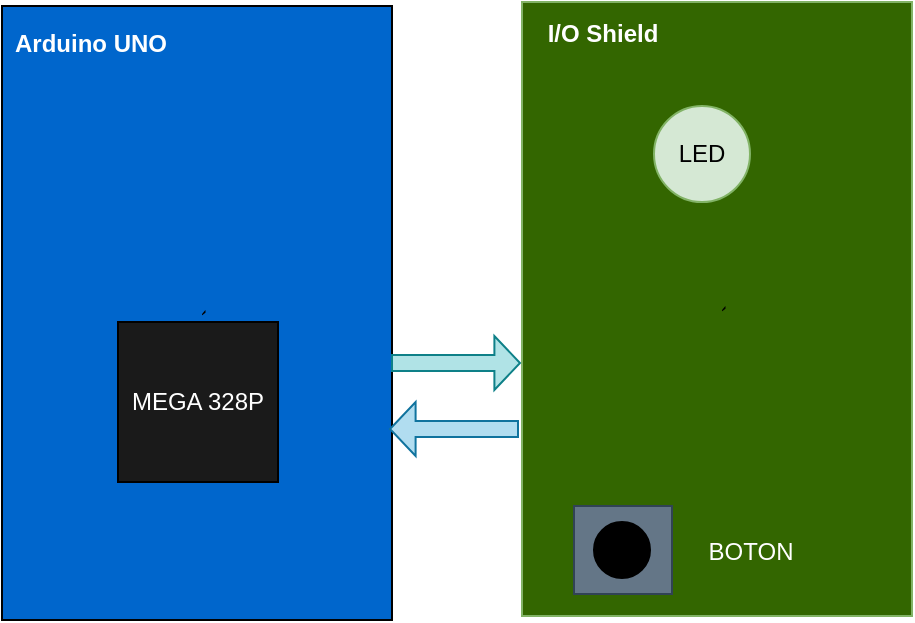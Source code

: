 <mxfile version="13.1.5" type="github"><diagram id="Zc6pXuYauegJ-ayxphQe" name="Página-1"><mxGraphModel dx="1346" dy="662" grid="0" gridSize="10" guides="0" tooltips="0" connect="0" arrows="0" fold="1" page="0" pageScale="1" pageWidth="827" pageHeight="1169" math="0" shadow="0"><root><mxCell id="0"/><mxCell id="1" parent="0"/><mxCell id="2MQ85335XJ7He9NSTPbV-9" value="`" style="rounded=0;whiteSpace=wrap;html=1;rotation=90;fillColor=#336600;strokeColor=#82b366;" parent="1" vertex="1"><mxGeometry x="66" y="111" width="307" height="195" as="geometry"/></mxCell><mxCell id="2MQ85335XJ7He9NSTPbV-3" value="`" style="rounded=0;whiteSpace=wrap;html=1;rotation=90;fillColor=#0066CC;" parent="1" vertex="1"><mxGeometry x="-194" y="113" width="307" height="195" as="geometry"/></mxCell><mxCell id="2MQ85335XJ7He9NSTPbV-4" value="&lt;b&gt;&lt;font color=&quot;#ffffff&quot;&gt;Arduino UNO&lt;/font&gt;&lt;/b&gt;" style="text;html=1;resizable=0;autosize=1;align=center;verticalAlign=middle;points=[];fillColor=none;strokeColor=none;rounded=0;" parent="1" vertex="1"><mxGeometry x="-137" y="67" width="86" height="18" as="geometry"/></mxCell><mxCell id="2MQ85335XJ7He9NSTPbV-5" value="MEGA 328P" style="whiteSpace=wrap;html=1;aspect=fixed;fillColor=#1A1A1A;fontColor=#FFFFFF;" parent="1" vertex="1"><mxGeometry x="-80" y="215" width="80" height="80" as="geometry"/></mxCell><mxCell id="2MQ85335XJ7He9NSTPbV-7" value="LED" style="ellipse;whiteSpace=wrap;html=1;aspect=fixed;fillColor=#d5e8d4;strokeColor=#82b366;" parent="1" vertex="1"><mxGeometry x="188" y="107" width="48" height="48" as="geometry"/></mxCell><mxCell id="2MQ85335XJ7He9NSTPbV-10" value="&lt;b&gt;I/O Shield&lt;/b&gt;" style="text;html=1;resizable=0;autosize=1;align=center;verticalAlign=middle;points=[];fillColor=none;strokeColor=none;rounded=0;fontColor=#FFFFFF;" parent="1" vertex="1"><mxGeometry x="129" y="62" width="65" height="18" as="geometry"/></mxCell><mxCell id="2MQ85335XJ7He9NSTPbV-11" value="" style="shape=singleArrow;whiteSpace=wrap;html=1;fillColor=#b0e3e6;strokeColor=#0e8088;" parent="1" vertex="1"><mxGeometry x="57" y="222" width="64" height="27" as="geometry"/></mxCell><mxCell id="H-ksuezItyYaZ1HA6cHO-1" value="" style="rounded=0;whiteSpace=wrap;html=1;fillColor=#647687;strokeColor=#314354;fontColor=#ffffff;" vertex="1" parent="1"><mxGeometry x="148" y="307" width="49" height="44" as="geometry"/></mxCell><mxCell id="H-ksuezItyYaZ1HA6cHO-2" value="" style="ellipse;whiteSpace=wrap;html=1;aspect=fixed;fillColor=#000000;" vertex="1" parent="1"><mxGeometry x="158" y="315" width="28" height="28" as="geometry"/></mxCell><mxCell id="H-ksuezItyYaZ1HA6cHO-3" value="BOTON&lt;br&gt;" style="text;html=1;resizable=0;autosize=1;align=center;verticalAlign=middle;points=[];fillColor=none;strokeColor=none;rounded=0;fontColor=#FFFFFF;" vertex="1" parent="1"><mxGeometry x="210" y="321" width="52" height="18" as="geometry"/></mxCell><mxCell id="H-ksuezItyYaZ1HA6cHO-4" value="" style="shape=singleArrow;whiteSpace=wrap;html=1;fillColor=#b1ddf0;strokeColor=#10739e;rotation=-180;" vertex="1" parent="1"><mxGeometry x="56" y="255" width="64" height="27" as="geometry"/></mxCell></root></mxGraphModel></diagram></mxfile>